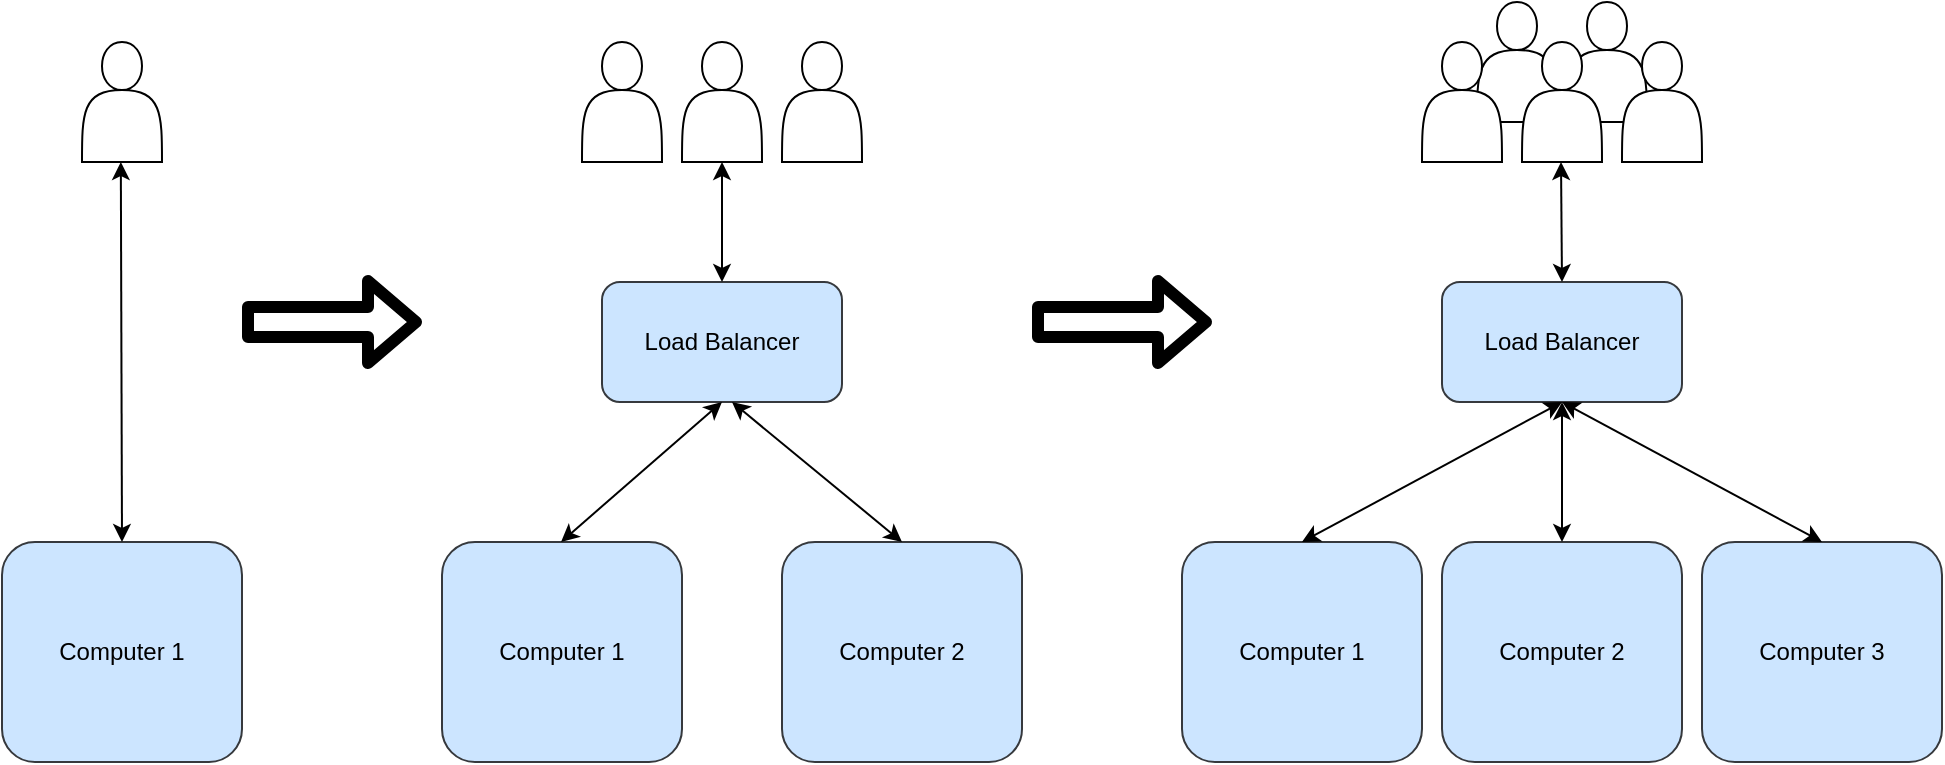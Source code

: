 <mxfile>
    <diagram id="V__Zdr-w0wKele91SJ7a" name="Page-1">
        <mxGraphModel dx="1305" dy="1183" grid="1" gridSize="10" guides="1" tooltips="1" connect="1" arrows="1" fold="1" page="1" pageScale="1" pageWidth="850" pageHeight="1100" math="0" shadow="0">
            <root>
                <mxCell id="0"/>
                <mxCell id="1" parent="0"/>
                <mxCell id="2" value="&lt;font color=&quot;#000000&quot;&gt;Load Balancer&lt;/font&gt;" style="rounded=1;whiteSpace=wrap;html=1;fillColor=#cce5ff;strokeColor=#36393d;" parent="1" vertex="1">
                    <mxGeometry x="440" y="220" width="120" height="60" as="geometry"/>
                </mxCell>
                <mxCell id="5" value="" style="shape=actor;whiteSpace=wrap;html=1;" parent="1" vertex="1">
                    <mxGeometry x="430" y="100" width="40" height="60" as="geometry"/>
                </mxCell>
                <mxCell id="6" value="" style="shape=actor;whiteSpace=wrap;html=1;" parent="1" vertex="1">
                    <mxGeometry x="480" y="100" width="40" height="60" as="geometry"/>
                </mxCell>
                <mxCell id="7" value="" style="shape=actor;whiteSpace=wrap;html=1;" parent="1" vertex="1">
                    <mxGeometry x="530" y="100" width="40" height="60" as="geometry"/>
                </mxCell>
                <mxCell id="14" value="Computer 1" style="rounded=1;whiteSpace=wrap;html=1;fillColor=#cce5ff;strokeColor=#36393d;fontColor=#000000;" parent="1" vertex="1">
                    <mxGeometry x="360" y="350" width="120" height="110" as="geometry"/>
                </mxCell>
                <mxCell id="15" value="Computer 2" style="rounded=1;whiteSpace=wrap;html=1;fillColor=#cce5ff;strokeColor=#36393d;fontColor=#000000;" parent="1" vertex="1">
                    <mxGeometry x="530" y="350" width="120" height="110" as="geometry"/>
                </mxCell>
                <mxCell id="16" value="" style="endArrow=classic;startArrow=classic;html=1;fontColor=#000000;entryX=0.5;entryY=1;entryDx=0;entryDy=0;strokeColor=#000000;" parent="1" target="6" edge="1">
                    <mxGeometry width="50" height="50" relative="1" as="geometry">
                        <mxPoint x="500" y="220" as="sourcePoint"/>
                        <mxPoint x="525" y="170" as="targetPoint"/>
                    </mxGeometry>
                </mxCell>
                <mxCell id="17" value="" style="endArrow=classic;startArrow=classic;html=1;fontColor=#000000;entryX=0.5;entryY=1;entryDx=0;entryDy=0;strokeColor=#000000;" parent="1" target="2" edge="1">
                    <mxGeometry width="50" height="50" relative="1" as="geometry">
                        <mxPoint x="419.5" y="350" as="sourcePoint"/>
                        <mxPoint x="419.5" y="290" as="targetPoint"/>
                    </mxGeometry>
                </mxCell>
                <mxCell id="18" value="" style="endArrow=classic;startArrow=classic;html=1;fontColor=#000000;strokeColor=#000000;exitX=0.5;exitY=0;exitDx=0;exitDy=0;" parent="1" source="15" edge="1">
                    <mxGeometry width="50" height="50" relative="1" as="geometry">
                        <mxPoint x="429.5" y="360" as="sourcePoint"/>
                        <mxPoint x="505" y="280" as="targetPoint"/>
                    </mxGeometry>
                </mxCell>
                <mxCell id="19" value="" style="shape=actor;whiteSpace=wrap;html=1;" parent="1" vertex="1">
                    <mxGeometry x="877.5" y="80" width="40" height="60" as="geometry"/>
                </mxCell>
                <mxCell id="20" value="" style="shape=actor;whiteSpace=wrap;html=1;" parent="1" vertex="1">
                    <mxGeometry x="922.5" y="80" width="40" height="60" as="geometry"/>
                </mxCell>
                <mxCell id="21" value="" style="shape=actor;whiteSpace=wrap;html=1;" parent="1" vertex="1">
                    <mxGeometry x="850" y="100" width="40" height="60" as="geometry"/>
                </mxCell>
                <mxCell id="22" value="" style="shape=actor;whiteSpace=wrap;html=1;" parent="1" vertex="1">
                    <mxGeometry x="900" y="100" width="40" height="60" as="geometry"/>
                </mxCell>
                <mxCell id="23" value="" style="shape=actor;whiteSpace=wrap;html=1;" parent="1" vertex="1">
                    <mxGeometry x="950" y="100" width="40" height="60" as="geometry"/>
                </mxCell>
                <mxCell id="26" value="&lt;font color=&quot;#000000&quot;&gt;Load Balancer&lt;/font&gt;" style="rounded=1;whiteSpace=wrap;html=1;fillColor=#cce5ff;strokeColor=#36393d;" parent="1" vertex="1">
                    <mxGeometry x="860" y="220" width="120" height="60" as="geometry"/>
                </mxCell>
                <mxCell id="27" value="Computer 1" style="rounded=1;whiteSpace=wrap;html=1;fillColor=#cce5ff;strokeColor=#36393d;fontColor=#000000;" parent="1" vertex="1">
                    <mxGeometry x="730" y="350" width="120" height="110" as="geometry"/>
                </mxCell>
                <mxCell id="28" value="Computer 2" style="rounded=1;whiteSpace=wrap;html=1;fillColor=#cce5ff;strokeColor=#36393d;fontColor=#000000;" parent="1" vertex="1">
                    <mxGeometry x="860" y="350" width="120" height="110" as="geometry"/>
                </mxCell>
                <mxCell id="29" value="" style="endArrow=classic;startArrow=classic;html=1;fontColor=#000000;entryX=0.5;entryY=1;entryDx=0;entryDy=0;strokeColor=#000000;exitX=0.5;exitY=0;exitDx=0;exitDy=0;" parent="1" source="27" target="26" edge="1">
                    <mxGeometry width="50" height="50" relative="1" as="geometry">
                        <mxPoint x="839.5" y="350" as="sourcePoint"/>
                        <mxPoint x="839.5" y="290" as="targetPoint"/>
                    </mxGeometry>
                </mxCell>
                <mxCell id="30" value="" style="endArrow=classic;startArrow=classic;html=1;fontColor=#000000;strokeColor=#000000;exitX=0.5;exitY=0;exitDx=0;exitDy=0;" parent="1" source="28" edge="1">
                    <mxGeometry width="50" height="50" relative="1" as="geometry">
                        <mxPoint x="1010" y="350" as="sourcePoint"/>
                        <mxPoint x="920" y="280" as="targetPoint"/>
                    </mxGeometry>
                </mxCell>
                <mxCell id="31" value="" style="endArrow=classic;startArrow=classic;html=1;fontColor=#000000;entryX=0.5;entryY=1;entryDx=0;entryDy=0;strokeColor=#000000;exitX=0.5;exitY=0;exitDx=0;exitDy=0;" parent="1" source="26" edge="1">
                    <mxGeometry width="50" height="50" relative="1" as="geometry">
                        <mxPoint x="920" y="210" as="sourcePoint"/>
                        <mxPoint x="919.5" y="160" as="targetPoint"/>
                    </mxGeometry>
                </mxCell>
                <mxCell id="32" value="Computer 3" style="rounded=1;whiteSpace=wrap;html=1;fillColor=#cce5ff;strokeColor=#36393d;fontColor=#000000;" parent="1" vertex="1">
                    <mxGeometry x="990" y="350" width="120" height="110" as="geometry"/>
                </mxCell>
                <mxCell id="33" value="" style="endArrow=classic;startArrow=classic;html=1;fontColor=#000000;strokeColor=#000000;exitX=0.5;exitY=0;exitDx=0;exitDy=0;" parent="1" source="32" edge="1">
                    <mxGeometry width="50" height="50" relative="1" as="geometry">
                        <mxPoint x="800" y="360.0" as="sourcePoint"/>
                        <mxPoint x="920" y="280" as="targetPoint"/>
                    </mxGeometry>
                </mxCell>
                <mxCell id="34" value="" style="shape=flexArrow;endArrow=classic;html=1;fontColor=#000000;strokeColor=#000000;strokeWidth=6;" parent="1" edge="1">
                    <mxGeometry width="50" height="50" relative="1" as="geometry">
                        <mxPoint x="655" y="240" as="sourcePoint"/>
                        <mxPoint x="745" y="240" as="targetPoint"/>
                    </mxGeometry>
                </mxCell>
                <mxCell id="35" value="Computer 1" style="rounded=1;whiteSpace=wrap;html=1;fillColor=#cce5ff;strokeColor=#36393d;fontColor=#000000;" parent="1" vertex="1">
                    <mxGeometry x="140" y="350" width="120" height="110" as="geometry"/>
                </mxCell>
                <mxCell id="36" value="" style="shape=actor;whiteSpace=wrap;html=1;" parent="1" vertex="1">
                    <mxGeometry x="180" y="100" width="40" height="60" as="geometry"/>
                </mxCell>
                <mxCell id="37" value="" style="shape=flexArrow;endArrow=classic;html=1;fontColor=#000000;strokeColor=#000000;strokeWidth=6;" parent="1" edge="1">
                    <mxGeometry width="50" height="50" relative="1" as="geometry">
                        <mxPoint x="260" y="240" as="sourcePoint"/>
                        <mxPoint x="350" y="240" as="targetPoint"/>
                    </mxGeometry>
                </mxCell>
                <mxCell id="39" value="" style="endArrow=classic;startArrow=classic;html=1;fontColor=#000000;entryX=0.5;entryY=1;entryDx=0;entryDy=0;strokeColor=#000000;exitX=0.5;exitY=0;exitDx=0;exitDy=0;" parent="1" source="35" edge="1">
                    <mxGeometry width="50" height="50" relative="1" as="geometry">
                        <mxPoint x="199.41" y="220" as="sourcePoint"/>
                        <mxPoint x="199.41" y="160" as="targetPoint"/>
                    </mxGeometry>
                </mxCell>
            </root>
        </mxGraphModel>
    </diagram>
</mxfile>